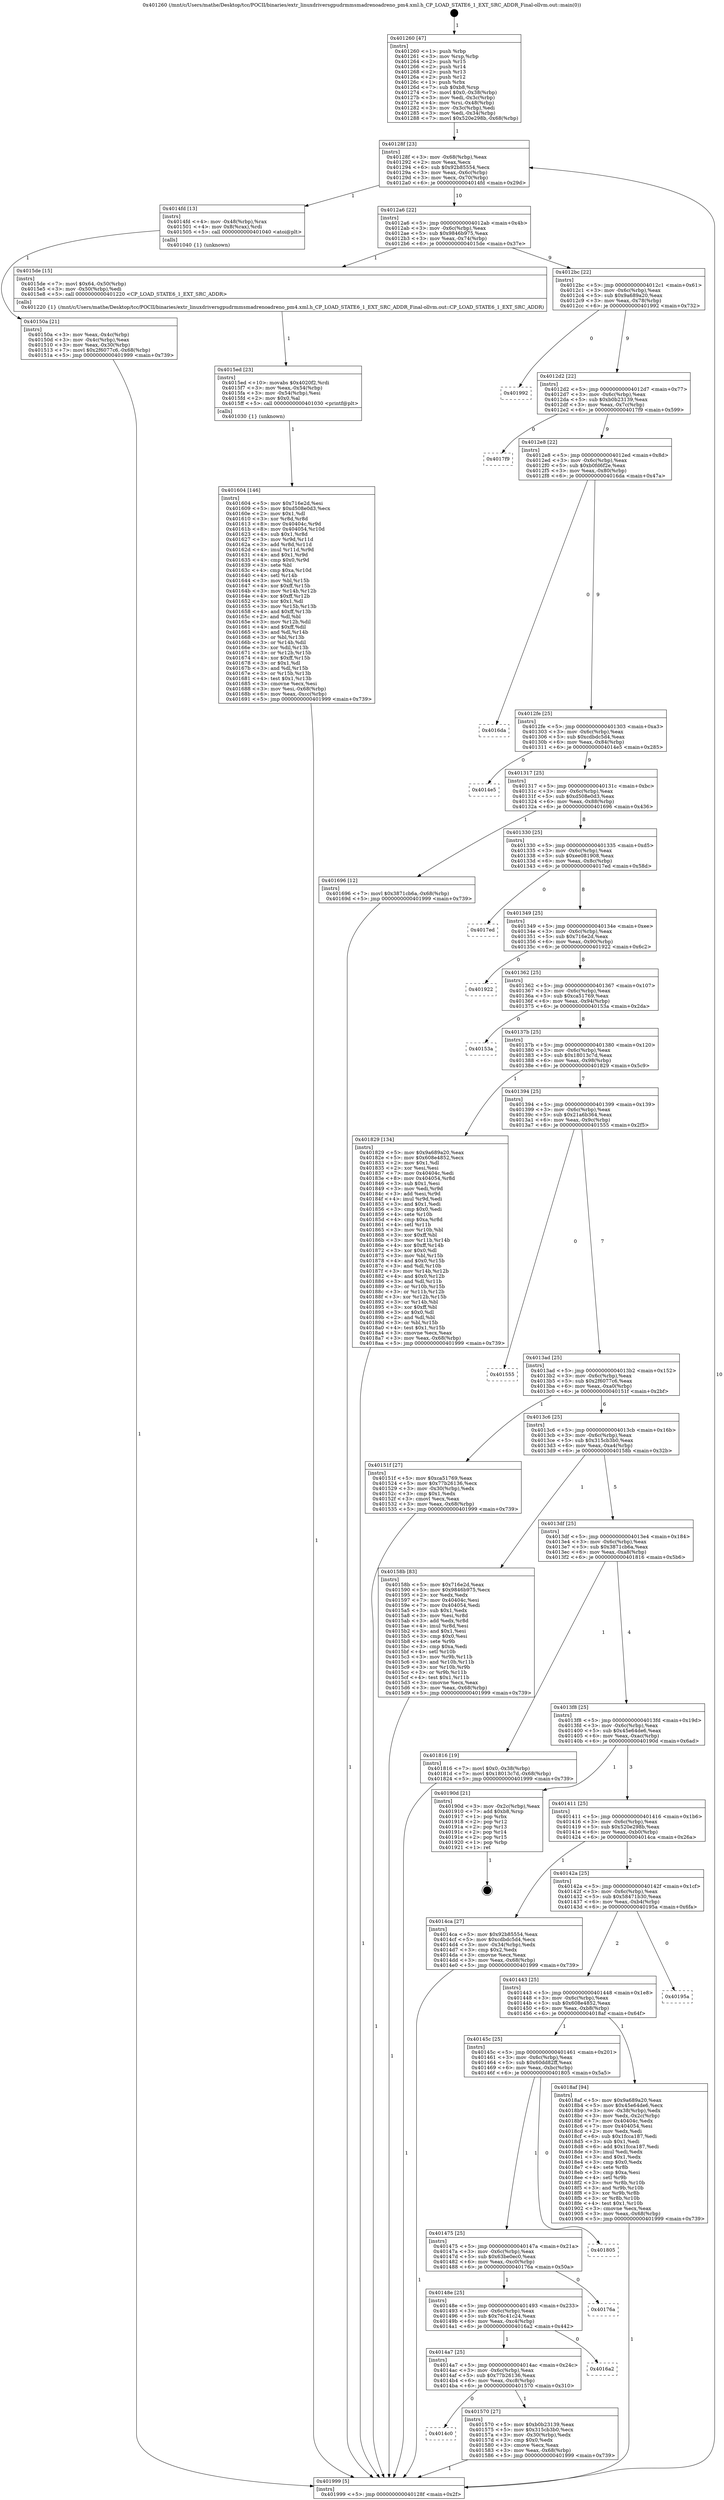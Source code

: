 digraph "0x401260" {
  label = "0x401260 (/mnt/c/Users/mathe/Desktop/tcc/POCII/binaries/extr_linuxdriversgpudrmmsmadrenoadreno_pm4.xml.h_CP_LOAD_STATE6_1_EXT_SRC_ADDR_Final-ollvm.out::main(0))"
  labelloc = "t"
  node[shape=record]

  Entry [label="",width=0.3,height=0.3,shape=circle,fillcolor=black,style=filled]
  "0x40128f" [label="{
     0x40128f [23]\l
     | [instrs]\l
     &nbsp;&nbsp;0x40128f \<+3\>: mov -0x68(%rbp),%eax\l
     &nbsp;&nbsp;0x401292 \<+2\>: mov %eax,%ecx\l
     &nbsp;&nbsp;0x401294 \<+6\>: sub $0x92b85554,%ecx\l
     &nbsp;&nbsp;0x40129a \<+3\>: mov %eax,-0x6c(%rbp)\l
     &nbsp;&nbsp;0x40129d \<+3\>: mov %ecx,-0x70(%rbp)\l
     &nbsp;&nbsp;0x4012a0 \<+6\>: je 00000000004014fd \<main+0x29d\>\l
  }"]
  "0x4014fd" [label="{
     0x4014fd [13]\l
     | [instrs]\l
     &nbsp;&nbsp;0x4014fd \<+4\>: mov -0x48(%rbp),%rax\l
     &nbsp;&nbsp;0x401501 \<+4\>: mov 0x8(%rax),%rdi\l
     &nbsp;&nbsp;0x401505 \<+5\>: call 0000000000401040 \<atoi@plt\>\l
     | [calls]\l
     &nbsp;&nbsp;0x401040 \{1\} (unknown)\l
  }"]
  "0x4012a6" [label="{
     0x4012a6 [22]\l
     | [instrs]\l
     &nbsp;&nbsp;0x4012a6 \<+5\>: jmp 00000000004012ab \<main+0x4b\>\l
     &nbsp;&nbsp;0x4012ab \<+3\>: mov -0x6c(%rbp),%eax\l
     &nbsp;&nbsp;0x4012ae \<+5\>: sub $0x9846b975,%eax\l
     &nbsp;&nbsp;0x4012b3 \<+3\>: mov %eax,-0x74(%rbp)\l
     &nbsp;&nbsp;0x4012b6 \<+6\>: je 00000000004015de \<main+0x37e\>\l
  }"]
  Exit [label="",width=0.3,height=0.3,shape=circle,fillcolor=black,style=filled,peripheries=2]
  "0x4015de" [label="{
     0x4015de [15]\l
     | [instrs]\l
     &nbsp;&nbsp;0x4015de \<+7\>: movl $0x64,-0x50(%rbp)\l
     &nbsp;&nbsp;0x4015e5 \<+3\>: mov -0x50(%rbp),%edi\l
     &nbsp;&nbsp;0x4015e8 \<+5\>: call 0000000000401220 \<CP_LOAD_STATE6_1_EXT_SRC_ADDR\>\l
     | [calls]\l
     &nbsp;&nbsp;0x401220 \{1\} (/mnt/c/Users/mathe/Desktop/tcc/POCII/binaries/extr_linuxdriversgpudrmmsmadrenoadreno_pm4.xml.h_CP_LOAD_STATE6_1_EXT_SRC_ADDR_Final-ollvm.out::CP_LOAD_STATE6_1_EXT_SRC_ADDR)\l
  }"]
  "0x4012bc" [label="{
     0x4012bc [22]\l
     | [instrs]\l
     &nbsp;&nbsp;0x4012bc \<+5\>: jmp 00000000004012c1 \<main+0x61\>\l
     &nbsp;&nbsp;0x4012c1 \<+3\>: mov -0x6c(%rbp),%eax\l
     &nbsp;&nbsp;0x4012c4 \<+5\>: sub $0x9a689a20,%eax\l
     &nbsp;&nbsp;0x4012c9 \<+3\>: mov %eax,-0x78(%rbp)\l
     &nbsp;&nbsp;0x4012cc \<+6\>: je 0000000000401992 \<main+0x732\>\l
  }"]
  "0x401604" [label="{
     0x401604 [146]\l
     | [instrs]\l
     &nbsp;&nbsp;0x401604 \<+5\>: mov $0x716e2d,%esi\l
     &nbsp;&nbsp;0x401609 \<+5\>: mov $0xd508e0d3,%ecx\l
     &nbsp;&nbsp;0x40160e \<+2\>: mov $0x1,%dl\l
     &nbsp;&nbsp;0x401610 \<+3\>: xor %r8d,%r8d\l
     &nbsp;&nbsp;0x401613 \<+8\>: mov 0x40404c,%r9d\l
     &nbsp;&nbsp;0x40161b \<+8\>: mov 0x404054,%r10d\l
     &nbsp;&nbsp;0x401623 \<+4\>: sub $0x1,%r8d\l
     &nbsp;&nbsp;0x401627 \<+3\>: mov %r9d,%r11d\l
     &nbsp;&nbsp;0x40162a \<+3\>: add %r8d,%r11d\l
     &nbsp;&nbsp;0x40162d \<+4\>: imul %r11d,%r9d\l
     &nbsp;&nbsp;0x401631 \<+4\>: and $0x1,%r9d\l
     &nbsp;&nbsp;0x401635 \<+4\>: cmp $0x0,%r9d\l
     &nbsp;&nbsp;0x401639 \<+3\>: sete %bl\l
     &nbsp;&nbsp;0x40163c \<+4\>: cmp $0xa,%r10d\l
     &nbsp;&nbsp;0x401640 \<+4\>: setl %r14b\l
     &nbsp;&nbsp;0x401644 \<+3\>: mov %bl,%r15b\l
     &nbsp;&nbsp;0x401647 \<+4\>: xor $0xff,%r15b\l
     &nbsp;&nbsp;0x40164b \<+3\>: mov %r14b,%r12b\l
     &nbsp;&nbsp;0x40164e \<+4\>: xor $0xff,%r12b\l
     &nbsp;&nbsp;0x401652 \<+3\>: xor $0x1,%dl\l
     &nbsp;&nbsp;0x401655 \<+3\>: mov %r15b,%r13b\l
     &nbsp;&nbsp;0x401658 \<+4\>: and $0xff,%r13b\l
     &nbsp;&nbsp;0x40165c \<+2\>: and %dl,%bl\l
     &nbsp;&nbsp;0x40165e \<+3\>: mov %r12b,%dil\l
     &nbsp;&nbsp;0x401661 \<+4\>: and $0xff,%dil\l
     &nbsp;&nbsp;0x401665 \<+3\>: and %dl,%r14b\l
     &nbsp;&nbsp;0x401668 \<+3\>: or %bl,%r13b\l
     &nbsp;&nbsp;0x40166b \<+3\>: or %r14b,%dil\l
     &nbsp;&nbsp;0x40166e \<+3\>: xor %dil,%r13b\l
     &nbsp;&nbsp;0x401671 \<+3\>: or %r12b,%r15b\l
     &nbsp;&nbsp;0x401674 \<+4\>: xor $0xff,%r15b\l
     &nbsp;&nbsp;0x401678 \<+3\>: or $0x1,%dl\l
     &nbsp;&nbsp;0x40167b \<+3\>: and %dl,%r15b\l
     &nbsp;&nbsp;0x40167e \<+3\>: or %r15b,%r13b\l
     &nbsp;&nbsp;0x401681 \<+4\>: test $0x1,%r13b\l
     &nbsp;&nbsp;0x401685 \<+3\>: cmovne %ecx,%esi\l
     &nbsp;&nbsp;0x401688 \<+3\>: mov %esi,-0x68(%rbp)\l
     &nbsp;&nbsp;0x40168b \<+6\>: mov %eax,-0xcc(%rbp)\l
     &nbsp;&nbsp;0x401691 \<+5\>: jmp 0000000000401999 \<main+0x739\>\l
  }"]
  "0x401992" [label="{
     0x401992\l
  }", style=dashed]
  "0x4012d2" [label="{
     0x4012d2 [22]\l
     | [instrs]\l
     &nbsp;&nbsp;0x4012d2 \<+5\>: jmp 00000000004012d7 \<main+0x77\>\l
     &nbsp;&nbsp;0x4012d7 \<+3\>: mov -0x6c(%rbp),%eax\l
     &nbsp;&nbsp;0x4012da \<+5\>: sub $0xb0b23139,%eax\l
     &nbsp;&nbsp;0x4012df \<+3\>: mov %eax,-0x7c(%rbp)\l
     &nbsp;&nbsp;0x4012e2 \<+6\>: je 00000000004017f9 \<main+0x599\>\l
  }"]
  "0x4015ed" [label="{
     0x4015ed [23]\l
     | [instrs]\l
     &nbsp;&nbsp;0x4015ed \<+10\>: movabs $0x4020f2,%rdi\l
     &nbsp;&nbsp;0x4015f7 \<+3\>: mov %eax,-0x54(%rbp)\l
     &nbsp;&nbsp;0x4015fa \<+3\>: mov -0x54(%rbp),%esi\l
     &nbsp;&nbsp;0x4015fd \<+2\>: mov $0x0,%al\l
     &nbsp;&nbsp;0x4015ff \<+5\>: call 0000000000401030 \<printf@plt\>\l
     | [calls]\l
     &nbsp;&nbsp;0x401030 \{1\} (unknown)\l
  }"]
  "0x4017f9" [label="{
     0x4017f9\l
  }", style=dashed]
  "0x4012e8" [label="{
     0x4012e8 [22]\l
     | [instrs]\l
     &nbsp;&nbsp;0x4012e8 \<+5\>: jmp 00000000004012ed \<main+0x8d\>\l
     &nbsp;&nbsp;0x4012ed \<+3\>: mov -0x6c(%rbp),%eax\l
     &nbsp;&nbsp;0x4012f0 \<+5\>: sub $0xb0fd6f2e,%eax\l
     &nbsp;&nbsp;0x4012f5 \<+3\>: mov %eax,-0x80(%rbp)\l
     &nbsp;&nbsp;0x4012f8 \<+6\>: je 00000000004016da \<main+0x47a\>\l
  }"]
  "0x4014c0" [label="{
     0x4014c0\l
  }", style=dashed]
  "0x4016da" [label="{
     0x4016da\l
  }", style=dashed]
  "0x4012fe" [label="{
     0x4012fe [25]\l
     | [instrs]\l
     &nbsp;&nbsp;0x4012fe \<+5\>: jmp 0000000000401303 \<main+0xa3\>\l
     &nbsp;&nbsp;0x401303 \<+3\>: mov -0x6c(%rbp),%eax\l
     &nbsp;&nbsp;0x401306 \<+5\>: sub $0xcdbdc5d4,%eax\l
     &nbsp;&nbsp;0x40130b \<+6\>: mov %eax,-0x84(%rbp)\l
     &nbsp;&nbsp;0x401311 \<+6\>: je 00000000004014e5 \<main+0x285\>\l
  }"]
  "0x401570" [label="{
     0x401570 [27]\l
     | [instrs]\l
     &nbsp;&nbsp;0x401570 \<+5\>: mov $0xb0b23139,%eax\l
     &nbsp;&nbsp;0x401575 \<+5\>: mov $0x315cb3b0,%ecx\l
     &nbsp;&nbsp;0x40157a \<+3\>: mov -0x30(%rbp),%edx\l
     &nbsp;&nbsp;0x40157d \<+3\>: cmp $0x0,%edx\l
     &nbsp;&nbsp;0x401580 \<+3\>: cmove %ecx,%eax\l
     &nbsp;&nbsp;0x401583 \<+3\>: mov %eax,-0x68(%rbp)\l
     &nbsp;&nbsp;0x401586 \<+5\>: jmp 0000000000401999 \<main+0x739\>\l
  }"]
  "0x4014e5" [label="{
     0x4014e5\l
  }", style=dashed]
  "0x401317" [label="{
     0x401317 [25]\l
     | [instrs]\l
     &nbsp;&nbsp;0x401317 \<+5\>: jmp 000000000040131c \<main+0xbc\>\l
     &nbsp;&nbsp;0x40131c \<+3\>: mov -0x6c(%rbp),%eax\l
     &nbsp;&nbsp;0x40131f \<+5\>: sub $0xd508e0d3,%eax\l
     &nbsp;&nbsp;0x401324 \<+6\>: mov %eax,-0x88(%rbp)\l
     &nbsp;&nbsp;0x40132a \<+6\>: je 0000000000401696 \<main+0x436\>\l
  }"]
  "0x4014a7" [label="{
     0x4014a7 [25]\l
     | [instrs]\l
     &nbsp;&nbsp;0x4014a7 \<+5\>: jmp 00000000004014ac \<main+0x24c\>\l
     &nbsp;&nbsp;0x4014ac \<+3\>: mov -0x6c(%rbp),%eax\l
     &nbsp;&nbsp;0x4014af \<+5\>: sub $0x77b26136,%eax\l
     &nbsp;&nbsp;0x4014b4 \<+6\>: mov %eax,-0xc8(%rbp)\l
     &nbsp;&nbsp;0x4014ba \<+6\>: je 0000000000401570 \<main+0x310\>\l
  }"]
  "0x401696" [label="{
     0x401696 [12]\l
     | [instrs]\l
     &nbsp;&nbsp;0x401696 \<+7\>: movl $0x3871cb6a,-0x68(%rbp)\l
     &nbsp;&nbsp;0x40169d \<+5\>: jmp 0000000000401999 \<main+0x739\>\l
  }"]
  "0x401330" [label="{
     0x401330 [25]\l
     | [instrs]\l
     &nbsp;&nbsp;0x401330 \<+5\>: jmp 0000000000401335 \<main+0xd5\>\l
     &nbsp;&nbsp;0x401335 \<+3\>: mov -0x6c(%rbp),%eax\l
     &nbsp;&nbsp;0x401338 \<+5\>: sub $0xee081908,%eax\l
     &nbsp;&nbsp;0x40133d \<+6\>: mov %eax,-0x8c(%rbp)\l
     &nbsp;&nbsp;0x401343 \<+6\>: je 00000000004017ed \<main+0x58d\>\l
  }"]
  "0x4016a2" [label="{
     0x4016a2\l
  }", style=dashed]
  "0x4017ed" [label="{
     0x4017ed\l
  }", style=dashed]
  "0x401349" [label="{
     0x401349 [25]\l
     | [instrs]\l
     &nbsp;&nbsp;0x401349 \<+5\>: jmp 000000000040134e \<main+0xee\>\l
     &nbsp;&nbsp;0x40134e \<+3\>: mov -0x6c(%rbp),%eax\l
     &nbsp;&nbsp;0x401351 \<+5\>: sub $0x716e2d,%eax\l
     &nbsp;&nbsp;0x401356 \<+6\>: mov %eax,-0x90(%rbp)\l
     &nbsp;&nbsp;0x40135c \<+6\>: je 0000000000401922 \<main+0x6c2\>\l
  }"]
  "0x40148e" [label="{
     0x40148e [25]\l
     | [instrs]\l
     &nbsp;&nbsp;0x40148e \<+5\>: jmp 0000000000401493 \<main+0x233\>\l
     &nbsp;&nbsp;0x401493 \<+3\>: mov -0x6c(%rbp),%eax\l
     &nbsp;&nbsp;0x401496 \<+5\>: sub $0x76c41c24,%eax\l
     &nbsp;&nbsp;0x40149b \<+6\>: mov %eax,-0xc4(%rbp)\l
     &nbsp;&nbsp;0x4014a1 \<+6\>: je 00000000004016a2 \<main+0x442\>\l
  }"]
  "0x401922" [label="{
     0x401922\l
  }", style=dashed]
  "0x401362" [label="{
     0x401362 [25]\l
     | [instrs]\l
     &nbsp;&nbsp;0x401362 \<+5\>: jmp 0000000000401367 \<main+0x107\>\l
     &nbsp;&nbsp;0x401367 \<+3\>: mov -0x6c(%rbp),%eax\l
     &nbsp;&nbsp;0x40136a \<+5\>: sub $0xca51769,%eax\l
     &nbsp;&nbsp;0x40136f \<+6\>: mov %eax,-0x94(%rbp)\l
     &nbsp;&nbsp;0x401375 \<+6\>: je 000000000040153a \<main+0x2da\>\l
  }"]
  "0x40176a" [label="{
     0x40176a\l
  }", style=dashed]
  "0x40153a" [label="{
     0x40153a\l
  }", style=dashed]
  "0x40137b" [label="{
     0x40137b [25]\l
     | [instrs]\l
     &nbsp;&nbsp;0x40137b \<+5\>: jmp 0000000000401380 \<main+0x120\>\l
     &nbsp;&nbsp;0x401380 \<+3\>: mov -0x6c(%rbp),%eax\l
     &nbsp;&nbsp;0x401383 \<+5\>: sub $0x18013c7d,%eax\l
     &nbsp;&nbsp;0x401388 \<+6\>: mov %eax,-0x98(%rbp)\l
     &nbsp;&nbsp;0x40138e \<+6\>: je 0000000000401829 \<main+0x5c9\>\l
  }"]
  "0x401475" [label="{
     0x401475 [25]\l
     | [instrs]\l
     &nbsp;&nbsp;0x401475 \<+5\>: jmp 000000000040147a \<main+0x21a\>\l
     &nbsp;&nbsp;0x40147a \<+3\>: mov -0x6c(%rbp),%eax\l
     &nbsp;&nbsp;0x40147d \<+5\>: sub $0x63be0ec0,%eax\l
     &nbsp;&nbsp;0x401482 \<+6\>: mov %eax,-0xc0(%rbp)\l
     &nbsp;&nbsp;0x401488 \<+6\>: je 000000000040176a \<main+0x50a\>\l
  }"]
  "0x401829" [label="{
     0x401829 [134]\l
     | [instrs]\l
     &nbsp;&nbsp;0x401829 \<+5\>: mov $0x9a689a20,%eax\l
     &nbsp;&nbsp;0x40182e \<+5\>: mov $0x608e4852,%ecx\l
     &nbsp;&nbsp;0x401833 \<+2\>: mov $0x1,%dl\l
     &nbsp;&nbsp;0x401835 \<+2\>: xor %esi,%esi\l
     &nbsp;&nbsp;0x401837 \<+7\>: mov 0x40404c,%edi\l
     &nbsp;&nbsp;0x40183e \<+8\>: mov 0x404054,%r8d\l
     &nbsp;&nbsp;0x401846 \<+3\>: sub $0x1,%esi\l
     &nbsp;&nbsp;0x401849 \<+3\>: mov %edi,%r9d\l
     &nbsp;&nbsp;0x40184c \<+3\>: add %esi,%r9d\l
     &nbsp;&nbsp;0x40184f \<+4\>: imul %r9d,%edi\l
     &nbsp;&nbsp;0x401853 \<+3\>: and $0x1,%edi\l
     &nbsp;&nbsp;0x401856 \<+3\>: cmp $0x0,%edi\l
     &nbsp;&nbsp;0x401859 \<+4\>: sete %r10b\l
     &nbsp;&nbsp;0x40185d \<+4\>: cmp $0xa,%r8d\l
     &nbsp;&nbsp;0x401861 \<+4\>: setl %r11b\l
     &nbsp;&nbsp;0x401865 \<+3\>: mov %r10b,%bl\l
     &nbsp;&nbsp;0x401868 \<+3\>: xor $0xff,%bl\l
     &nbsp;&nbsp;0x40186b \<+3\>: mov %r11b,%r14b\l
     &nbsp;&nbsp;0x40186e \<+4\>: xor $0xff,%r14b\l
     &nbsp;&nbsp;0x401872 \<+3\>: xor $0x0,%dl\l
     &nbsp;&nbsp;0x401875 \<+3\>: mov %bl,%r15b\l
     &nbsp;&nbsp;0x401878 \<+4\>: and $0x0,%r15b\l
     &nbsp;&nbsp;0x40187c \<+3\>: and %dl,%r10b\l
     &nbsp;&nbsp;0x40187f \<+3\>: mov %r14b,%r12b\l
     &nbsp;&nbsp;0x401882 \<+4\>: and $0x0,%r12b\l
     &nbsp;&nbsp;0x401886 \<+3\>: and %dl,%r11b\l
     &nbsp;&nbsp;0x401889 \<+3\>: or %r10b,%r15b\l
     &nbsp;&nbsp;0x40188c \<+3\>: or %r11b,%r12b\l
     &nbsp;&nbsp;0x40188f \<+3\>: xor %r12b,%r15b\l
     &nbsp;&nbsp;0x401892 \<+3\>: or %r14b,%bl\l
     &nbsp;&nbsp;0x401895 \<+3\>: xor $0xff,%bl\l
     &nbsp;&nbsp;0x401898 \<+3\>: or $0x0,%dl\l
     &nbsp;&nbsp;0x40189b \<+2\>: and %dl,%bl\l
     &nbsp;&nbsp;0x40189d \<+3\>: or %bl,%r15b\l
     &nbsp;&nbsp;0x4018a0 \<+4\>: test $0x1,%r15b\l
     &nbsp;&nbsp;0x4018a4 \<+3\>: cmovne %ecx,%eax\l
     &nbsp;&nbsp;0x4018a7 \<+3\>: mov %eax,-0x68(%rbp)\l
     &nbsp;&nbsp;0x4018aa \<+5\>: jmp 0000000000401999 \<main+0x739\>\l
  }"]
  "0x401394" [label="{
     0x401394 [25]\l
     | [instrs]\l
     &nbsp;&nbsp;0x401394 \<+5\>: jmp 0000000000401399 \<main+0x139\>\l
     &nbsp;&nbsp;0x401399 \<+3\>: mov -0x6c(%rbp),%eax\l
     &nbsp;&nbsp;0x40139c \<+5\>: sub $0x21a6b364,%eax\l
     &nbsp;&nbsp;0x4013a1 \<+6\>: mov %eax,-0x9c(%rbp)\l
     &nbsp;&nbsp;0x4013a7 \<+6\>: je 0000000000401555 \<main+0x2f5\>\l
  }"]
  "0x401805" [label="{
     0x401805\l
  }", style=dashed]
  "0x401555" [label="{
     0x401555\l
  }", style=dashed]
  "0x4013ad" [label="{
     0x4013ad [25]\l
     | [instrs]\l
     &nbsp;&nbsp;0x4013ad \<+5\>: jmp 00000000004013b2 \<main+0x152\>\l
     &nbsp;&nbsp;0x4013b2 \<+3\>: mov -0x6c(%rbp),%eax\l
     &nbsp;&nbsp;0x4013b5 \<+5\>: sub $0x2f6077c6,%eax\l
     &nbsp;&nbsp;0x4013ba \<+6\>: mov %eax,-0xa0(%rbp)\l
     &nbsp;&nbsp;0x4013c0 \<+6\>: je 000000000040151f \<main+0x2bf\>\l
  }"]
  "0x40145c" [label="{
     0x40145c [25]\l
     | [instrs]\l
     &nbsp;&nbsp;0x40145c \<+5\>: jmp 0000000000401461 \<main+0x201\>\l
     &nbsp;&nbsp;0x401461 \<+3\>: mov -0x6c(%rbp),%eax\l
     &nbsp;&nbsp;0x401464 \<+5\>: sub $0x60dd82ff,%eax\l
     &nbsp;&nbsp;0x401469 \<+6\>: mov %eax,-0xbc(%rbp)\l
     &nbsp;&nbsp;0x40146f \<+6\>: je 0000000000401805 \<main+0x5a5\>\l
  }"]
  "0x40151f" [label="{
     0x40151f [27]\l
     | [instrs]\l
     &nbsp;&nbsp;0x40151f \<+5\>: mov $0xca51769,%eax\l
     &nbsp;&nbsp;0x401524 \<+5\>: mov $0x77b26136,%ecx\l
     &nbsp;&nbsp;0x401529 \<+3\>: mov -0x30(%rbp),%edx\l
     &nbsp;&nbsp;0x40152c \<+3\>: cmp $0x1,%edx\l
     &nbsp;&nbsp;0x40152f \<+3\>: cmovl %ecx,%eax\l
     &nbsp;&nbsp;0x401532 \<+3\>: mov %eax,-0x68(%rbp)\l
     &nbsp;&nbsp;0x401535 \<+5\>: jmp 0000000000401999 \<main+0x739\>\l
  }"]
  "0x4013c6" [label="{
     0x4013c6 [25]\l
     | [instrs]\l
     &nbsp;&nbsp;0x4013c6 \<+5\>: jmp 00000000004013cb \<main+0x16b\>\l
     &nbsp;&nbsp;0x4013cb \<+3\>: mov -0x6c(%rbp),%eax\l
     &nbsp;&nbsp;0x4013ce \<+5\>: sub $0x315cb3b0,%eax\l
     &nbsp;&nbsp;0x4013d3 \<+6\>: mov %eax,-0xa4(%rbp)\l
     &nbsp;&nbsp;0x4013d9 \<+6\>: je 000000000040158b \<main+0x32b\>\l
  }"]
  "0x4018af" [label="{
     0x4018af [94]\l
     | [instrs]\l
     &nbsp;&nbsp;0x4018af \<+5\>: mov $0x9a689a20,%eax\l
     &nbsp;&nbsp;0x4018b4 \<+5\>: mov $0x45e64de6,%ecx\l
     &nbsp;&nbsp;0x4018b9 \<+3\>: mov -0x38(%rbp),%edx\l
     &nbsp;&nbsp;0x4018bc \<+3\>: mov %edx,-0x2c(%rbp)\l
     &nbsp;&nbsp;0x4018bf \<+7\>: mov 0x40404c,%edx\l
     &nbsp;&nbsp;0x4018c6 \<+7\>: mov 0x404054,%esi\l
     &nbsp;&nbsp;0x4018cd \<+2\>: mov %edx,%edi\l
     &nbsp;&nbsp;0x4018cf \<+6\>: sub $0x1fcca187,%edi\l
     &nbsp;&nbsp;0x4018d5 \<+3\>: sub $0x1,%edi\l
     &nbsp;&nbsp;0x4018d8 \<+6\>: add $0x1fcca187,%edi\l
     &nbsp;&nbsp;0x4018de \<+3\>: imul %edi,%edx\l
     &nbsp;&nbsp;0x4018e1 \<+3\>: and $0x1,%edx\l
     &nbsp;&nbsp;0x4018e4 \<+3\>: cmp $0x0,%edx\l
     &nbsp;&nbsp;0x4018e7 \<+4\>: sete %r8b\l
     &nbsp;&nbsp;0x4018eb \<+3\>: cmp $0xa,%esi\l
     &nbsp;&nbsp;0x4018ee \<+4\>: setl %r9b\l
     &nbsp;&nbsp;0x4018f2 \<+3\>: mov %r8b,%r10b\l
     &nbsp;&nbsp;0x4018f5 \<+3\>: and %r9b,%r10b\l
     &nbsp;&nbsp;0x4018f8 \<+3\>: xor %r9b,%r8b\l
     &nbsp;&nbsp;0x4018fb \<+3\>: or %r8b,%r10b\l
     &nbsp;&nbsp;0x4018fe \<+4\>: test $0x1,%r10b\l
     &nbsp;&nbsp;0x401902 \<+3\>: cmovne %ecx,%eax\l
     &nbsp;&nbsp;0x401905 \<+3\>: mov %eax,-0x68(%rbp)\l
     &nbsp;&nbsp;0x401908 \<+5\>: jmp 0000000000401999 \<main+0x739\>\l
  }"]
  "0x40158b" [label="{
     0x40158b [83]\l
     | [instrs]\l
     &nbsp;&nbsp;0x40158b \<+5\>: mov $0x716e2d,%eax\l
     &nbsp;&nbsp;0x401590 \<+5\>: mov $0x9846b975,%ecx\l
     &nbsp;&nbsp;0x401595 \<+2\>: xor %edx,%edx\l
     &nbsp;&nbsp;0x401597 \<+7\>: mov 0x40404c,%esi\l
     &nbsp;&nbsp;0x40159e \<+7\>: mov 0x404054,%edi\l
     &nbsp;&nbsp;0x4015a5 \<+3\>: sub $0x1,%edx\l
     &nbsp;&nbsp;0x4015a8 \<+3\>: mov %esi,%r8d\l
     &nbsp;&nbsp;0x4015ab \<+3\>: add %edx,%r8d\l
     &nbsp;&nbsp;0x4015ae \<+4\>: imul %r8d,%esi\l
     &nbsp;&nbsp;0x4015b2 \<+3\>: and $0x1,%esi\l
     &nbsp;&nbsp;0x4015b5 \<+3\>: cmp $0x0,%esi\l
     &nbsp;&nbsp;0x4015b8 \<+4\>: sete %r9b\l
     &nbsp;&nbsp;0x4015bc \<+3\>: cmp $0xa,%edi\l
     &nbsp;&nbsp;0x4015bf \<+4\>: setl %r10b\l
     &nbsp;&nbsp;0x4015c3 \<+3\>: mov %r9b,%r11b\l
     &nbsp;&nbsp;0x4015c6 \<+3\>: and %r10b,%r11b\l
     &nbsp;&nbsp;0x4015c9 \<+3\>: xor %r10b,%r9b\l
     &nbsp;&nbsp;0x4015cc \<+3\>: or %r9b,%r11b\l
     &nbsp;&nbsp;0x4015cf \<+4\>: test $0x1,%r11b\l
     &nbsp;&nbsp;0x4015d3 \<+3\>: cmovne %ecx,%eax\l
     &nbsp;&nbsp;0x4015d6 \<+3\>: mov %eax,-0x68(%rbp)\l
     &nbsp;&nbsp;0x4015d9 \<+5\>: jmp 0000000000401999 \<main+0x739\>\l
  }"]
  "0x4013df" [label="{
     0x4013df [25]\l
     | [instrs]\l
     &nbsp;&nbsp;0x4013df \<+5\>: jmp 00000000004013e4 \<main+0x184\>\l
     &nbsp;&nbsp;0x4013e4 \<+3\>: mov -0x6c(%rbp),%eax\l
     &nbsp;&nbsp;0x4013e7 \<+5\>: sub $0x3871cb6a,%eax\l
     &nbsp;&nbsp;0x4013ec \<+6\>: mov %eax,-0xa8(%rbp)\l
     &nbsp;&nbsp;0x4013f2 \<+6\>: je 0000000000401816 \<main+0x5b6\>\l
  }"]
  "0x401443" [label="{
     0x401443 [25]\l
     | [instrs]\l
     &nbsp;&nbsp;0x401443 \<+5\>: jmp 0000000000401448 \<main+0x1e8\>\l
     &nbsp;&nbsp;0x401448 \<+3\>: mov -0x6c(%rbp),%eax\l
     &nbsp;&nbsp;0x40144b \<+5\>: sub $0x608e4852,%eax\l
     &nbsp;&nbsp;0x401450 \<+6\>: mov %eax,-0xb8(%rbp)\l
     &nbsp;&nbsp;0x401456 \<+6\>: je 00000000004018af \<main+0x64f\>\l
  }"]
  "0x401816" [label="{
     0x401816 [19]\l
     | [instrs]\l
     &nbsp;&nbsp;0x401816 \<+7\>: movl $0x0,-0x38(%rbp)\l
     &nbsp;&nbsp;0x40181d \<+7\>: movl $0x18013c7d,-0x68(%rbp)\l
     &nbsp;&nbsp;0x401824 \<+5\>: jmp 0000000000401999 \<main+0x739\>\l
  }"]
  "0x4013f8" [label="{
     0x4013f8 [25]\l
     | [instrs]\l
     &nbsp;&nbsp;0x4013f8 \<+5\>: jmp 00000000004013fd \<main+0x19d\>\l
     &nbsp;&nbsp;0x4013fd \<+3\>: mov -0x6c(%rbp),%eax\l
     &nbsp;&nbsp;0x401400 \<+5\>: sub $0x45e64de6,%eax\l
     &nbsp;&nbsp;0x401405 \<+6\>: mov %eax,-0xac(%rbp)\l
     &nbsp;&nbsp;0x40140b \<+6\>: je 000000000040190d \<main+0x6ad\>\l
  }"]
  "0x40195a" [label="{
     0x40195a\l
  }", style=dashed]
  "0x40190d" [label="{
     0x40190d [21]\l
     | [instrs]\l
     &nbsp;&nbsp;0x40190d \<+3\>: mov -0x2c(%rbp),%eax\l
     &nbsp;&nbsp;0x401910 \<+7\>: add $0xb8,%rsp\l
     &nbsp;&nbsp;0x401917 \<+1\>: pop %rbx\l
     &nbsp;&nbsp;0x401918 \<+2\>: pop %r12\l
     &nbsp;&nbsp;0x40191a \<+2\>: pop %r13\l
     &nbsp;&nbsp;0x40191c \<+2\>: pop %r14\l
     &nbsp;&nbsp;0x40191e \<+2\>: pop %r15\l
     &nbsp;&nbsp;0x401920 \<+1\>: pop %rbp\l
     &nbsp;&nbsp;0x401921 \<+1\>: ret\l
  }"]
  "0x401411" [label="{
     0x401411 [25]\l
     | [instrs]\l
     &nbsp;&nbsp;0x401411 \<+5\>: jmp 0000000000401416 \<main+0x1b6\>\l
     &nbsp;&nbsp;0x401416 \<+3\>: mov -0x6c(%rbp),%eax\l
     &nbsp;&nbsp;0x401419 \<+5\>: sub $0x520e298b,%eax\l
     &nbsp;&nbsp;0x40141e \<+6\>: mov %eax,-0xb0(%rbp)\l
     &nbsp;&nbsp;0x401424 \<+6\>: je 00000000004014ca \<main+0x26a\>\l
  }"]
  "0x40150a" [label="{
     0x40150a [21]\l
     | [instrs]\l
     &nbsp;&nbsp;0x40150a \<+3\>: mov %eax,-0x4c(%rbp)\l
     &nbsp;&nbsp;0x40150d \<+3\>: mov -0x4c(%rbp),%eax\l
     &nbsp;&nbsp;0x401510 \<+3\>: mov %eax,-0x30(%rbp)\l
     &nbsp;&nbsp;0x401513 \<+7\>: movl $0x2f6077c6,-0x68(%rbp)\l
     &nbsp;&nbsp;0x40151a \<+5\>: jmp 0000000000401999 \<main+0x739\>\l
  }"]
  "0x4014ca" [label="{
     0x4014ca [27]\l
     | [instrs]\l
     &nbsp;&nbsp;0x4014ca \<+5\>: mov $0x92b85554,%eax\l
     &nbsp;&nbsp;0x4014cf \<+5\>: mov $0xcdbdc5d4,%ecx\l
     &nbsp;&nbsp;0x4014d4 \<+3\>: mov -0x34(%rbp),%edx\l
     &nbsp;&nbsp;0x4014d7 \<+3\>: cmp $0x2,%edx\l
     &nbsp;&nbsp;0x4014da \<+3\>: cmovne %ecx,%eax\l
     &nbsp;&nbsp;0x4014dd \<+3\>: mov %eax,-0x68(%rbp)\l
     &nbsp;&nbsp;0x4014e0 \<+5\>: jmp 0000000000401999 \<main+0x739\>\l
  }"]
  "0x40142a" [label="{
     0x40142a [25]\l
     | [instrs]\l
     &nbsp;&nbsp;0x40142a \<+5\>: jmp 000000000040142f \<main+0x1cf\>\l
     &nbsp;&nbsp;0x40142f \<+3\>: mov -0x6c(%rbp),%eax\l
     &nbsp;&nbsp;0x401432 \<+5\>: sub $0x58471b30,%eax\l
     &nbsp;&nbsp;0x401437 \<+6\>: mov %eax,-0xb4(%rbp)\l
     &nbsp;&nbsp;0x40143d \<+6\>: je 000000000040195a \<main+0x6fa\>\l
  }"]
  "0x401999" [label="{
     0x401999 [5]\l
     | [instrs]\l
     &nbsp;&nbsp;0x401999 \<+5\>: jmp 000000000040128f \<main+0x2f\>\l
  }"]
  "0x401260" [label="{
     0x401260 [47]\l
     | [instrs]\l
     &nbsp;&nbsp;0x401260 \<+1\>: push %rbp\l
     &nbsp;&nbsp;0x401261 \<+3\>: mov %rsp,%rbp\l
     &nbsp;&nbsp;0x401264 \<+2\>: push %r15\l
     &nbsp;&nbsp;0x401266 \<+2\>: push %r14\l
     &nbsp;&nbsp;0x401268 \<+2\>: push %r13\l
     &nbsp;&nbsp;0x40126a \<+2\>: push %r12\l
     &nbsp;&nbsp;0x40126c \<+1\>: push %rbx\l
     &nbsp;&nbsp;0x40126d \<+7\>: sub $0xb8,%rsp\l
     &nbsp;&nbsp;0x401274 \<+7\>: movl $0x0,-0x38(%rbp)\l
     &nbsp;&nbsp;0x40127b \<+3\>: mov %edi,-0x3c(%rbp)\l
     &nbsp;&nbsp;0x40127e \<+4\>: mov %rsi,-0x48(%rbp)\l
     &nbsp;&nbsp;0x401282 \<+3\>: mov -0x3c(%rbp),%edi\l
     &nbsp;&nbsp;0x401285 \<+3\>: mov %edi,-0x34(%rbp)\l
     &nbsp;&nbsp;0x401288 \<+7\>: movl $0x520e298b,-0x68(%rbp)\l
  }"]
  Entry -> "0x401260" [label=" 1"]
  "0x40128f" -> "0x4014fd" [label=" 1"]
  "0x40128f" -> "0x4012a6" [label=" 10"]
  "0x40190d" -> Exit [label=" 1"]
  "0x4012a6" -> "0x4015de" [label=" 1"]
  "0x4012a6" -> "0x4012bc" [label=" 9"]
  "0x4018af" -> "0x401999" [label=" 1"]
  "0x4012bc" -> "0x401992" [label=" 0"]
  "0x4012bc" -> "0x4012d2" [label=" 9"]
  "0x401829" -> "0x401999" [label=" 1"]
  "0x4012d2" -> "0x4017f9" [label=" 0"]
  "0x4012d2" -> "0x4012e8" [label=" 9"]
  "0x401816" -> "0x401999" [label=" 1"]
  "0x4012e8" -> "0x4016da" [label=" 0"]
  "0x4012e8" -> "0x4012fe" [label=" 9"]
  "0x401696" -> "0x401999" [label=" 1"]
  "0x4012fe" -> "0x4014e5" [label=" 0"]
  "0x4012fe" -> "0x401317" [label=" 9"]
  "0x401604" -> "0x401999" [label=" 1"]
  "0x401317" -> "0x401696" [label=" 1"]
  "0x401317" -> "0x401330" [label=" 8"]
  "0x4015de" -> "0x4015ed" [label=" 1"]
  "0x401330" -> "0x4017ed" [label=" 0"]
  "0x401330" -> "0x401349" [label=" 8"]
  "0x40158b" -> "0x401999" [label=" 1"]
  "0x401349" -> "0x401922" [label=" 0"]
  "0x401349" -> "0x401362" [label=" 8"]
  "0x4014a7" -> "0x4014c0" [label=" 0"]
  "0x401362" -> "0x40153a" [label=" 0"]
  "0x401362" -> "0x40137b" [label=" 8"]
  "0x4014a7" -> "0x401570" [label=" 1"]
  "0x40137b" -> "0x401829" [label=" 1"]
  "0x40137b" -> "0x401394" [label=" 7"]
  "0x40148e" -> "0x4014a7" [label=" 1"]
  "0x401394" -> "0x401555" [label=" 0"]
  "0x401394" -> "0x4013ad" [label=" 7"]
  "0x40148e" -> "0x4016a2" [label=" 0"]
  "0x4013ad" -> "0x40151f" [label=" 1"]
  "0x4013ad" -> "0x4013c6" [label=" 6"]
  "0x401475" -> "0x40148e" [label=" 1"]
  "0x4013c6" -> "0x40158b" [label=" 1"]
  "0x4013c6" -> "0x4013df" [label=" 5"]
  "0x401475" -> "0x40176a" [label=" 0"]
  "0x4013df" -> "0x401816" [label=" 1"]
  "0x4013df" -> "0x4013f8" [label=" 4"]
  "0x40145c" -> "0x401475" [label=" 1"]
  "0x4013f8" -> "0x40190d" [label=" 1"]
  "0x4013f8" -> "0x401411" [label=" 3"]
  "0x40145c" -> "0x401805" [label=" 0"]
  "0x401411" -> "0x4014ca" [label=" 1"]
  "0x401411" -> "0x40142a" [label=" 2"]
  "0x4014ca" -> "0x401999" [label=" 1"]
  "0x401260" -> "0x40128f" [label=" 1"]
  "0x401999" -> "0x40128f" [label=" 10"]
  "0x4014fd" -> "0x40150a" [label=" 1"]
  "0x40150a" -> "0x401999" [label=" 1"]
  "0x40151f" -> "0x401999" [label=" 1"]
  "0x401570" -> "0x401999" [label=" 1"]
  "0x40142a" -> "0x40195a" [label=" 0"]
  "0x40142a" -> "0x401443" [label=" 2"]
  "0x4015ed" -> "0x401604" [label=" 1"]
  "0x401443" -> "0x4018af" [label=" 1"]
  "0x401443" -> "0x40145c" [label=" 1"]
}
